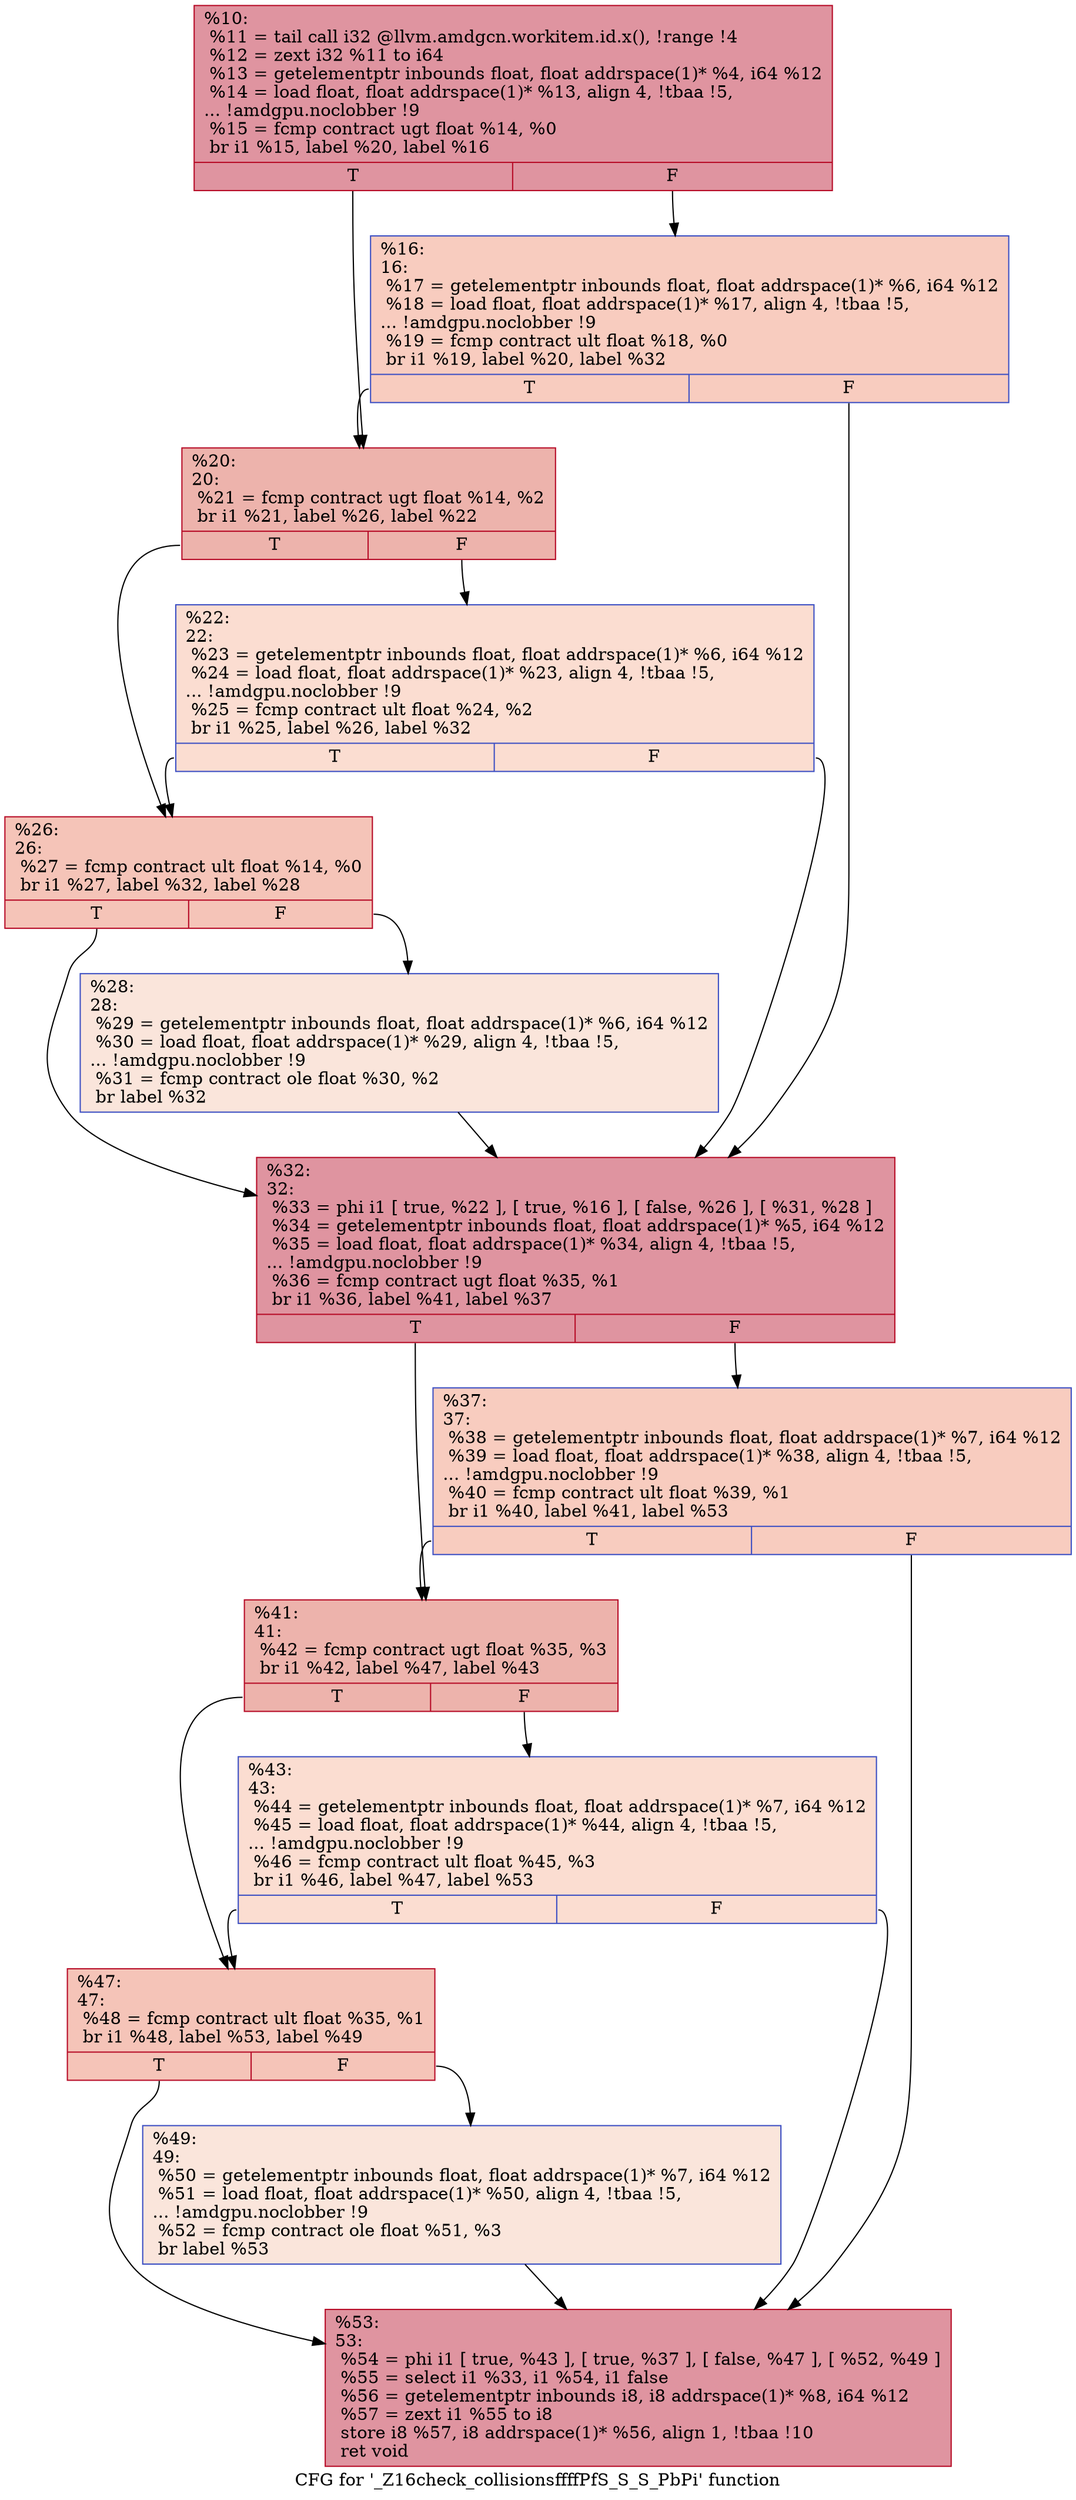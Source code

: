 digraph "CFG for '_Z16check_collisionsffffPfS_S_S_PbPi' function" {
	label="CFG for '_Z16check_collisionsffffPfS_S_S_PbPi' function";

	Node0x5713f00 [shape=record,color="#b70d28ff", style=filled, fillcolor="#b70d2870",label="{%10:\l  %11 = tail call i32 @llvm.amdgcn.workitem.id.x(), !range !4\l  %12 = zext i32 %11 to i64\l  %13 = getelementptr inbounds float, float addrspace(1)* %4, i64 %12\l  %14 = load float, float addrspace(1)* %13, align 4, !tbaa !5,\l... !amdgpu.noclobber !9\l  %15 = fcmp contract ugt float %14, %0\l  br i1 %15, label %20, label %16\l|{<s0>T|<s1>F}}"];
	Node0x5713f00:s0 -> Node0x5715d20;
	Node0x5713f00:s1 -> Node0x5715db0;
	Node0x5715db0 [shape=record,color="#3d50c3ff", style=filled, fillcolor="#f08b6e70",label="{%16:\l16:                                               \l  %17 = getelementptr inbounds float, float addrspace(1)* %6, i64 %12\l  %18 = load float, float addrspace(1)* %17, align 4, !tbaa !5,\l... !amdgpu.noclobber !9\l  %19 = fcmp contract ult float %18, %0\l  br i1 %19, label %20, label %32\l|{<s0>T|<s1>F}}"];
	Node0x5715db0:s0 -> Node0x5715d20;
	Node0x5715db0:s1 -> Node0x5716d50;
	Node0x5715d20 [shape=record,color="#b70d28ff", style=filled, fillcolor="#d6524470",label="{%20:\l20:                                               \l  %21 = fcmp contract ugt float %14, %2\l  br i1 %21, label %26, label %22\l|{<s0>T|<s1>F}}"];
	Node0x5715d20:s0 -> Node0x5716f20;
	Node0x5715d20:s1 -> Node0x5716f70;
	Node0x5716f70 [shape=record,color="#3d50c3ff", style=filled, fillcolor="#f7b39670",label="{%22:\l22:                                               \l  %23 = getelementptr inbounds float, float addrspace(1)* %6, i64 %12\l  %24 = load float, float addrspace(1)* %23, align 4, !tbaa !5,\l... !amdgpu.noclobber !9\l  %25 = fcmp contract ult float %24, %2\l  br i1 %25, label %26, label %32\l|{<s0>T|<s1>F}}"];
	Node0x5716f70:s0 -> Node0x5716f20;
	Node0x5716f70:s1 -> Node0x5716d50;
	Node0x5716f20 [shape=record,color="#b70d28ff", style=filled, fillcolor="#e97a5f70",label="{%26:\l26:                                               \l  %27 = fcmp contract ult float %14, %0\l  br i1 %27, label %32, label %28\l|{<s0>T|<s1>F}}"];
	Node0x5716f20:s0 -> Node0x5716d50;
	Node0x5716f20:s1 -> Node0x57173c0;
	Node0x57173c0 [shape=record,color="#3d50c3ff", style=filled, fillcolor="#f4c5ad70",label="{%28:\l28:                                               \l  %29 = getelementptr inbounds float, float addrspace(1)* %6, i64 %12\l  %30 = load float, float addrspace(1)* %29, align 4, !tbaa !5,\l... !amdgpu.noclobber !9\l  %31 = fcmp contract ole float %30, %2\l  br label %32\l}"];
	Node0x57173c0 -> Node0x5716d50;
	Node0x5716d50 [shape=record,color="#b70d28ff", style=filled, fillcolor="#b70d2870",label="{%32:\l32:                                               \l  %33 = phi i1 [ true, %22 ], [ true, %16 ], [ false, %26 ], [ %31, %28 ]\l  %34 = getelementptr inbounds float, float addrspace(1)* %5, i64 %12\l  %35 = load float, float addrspace(1)* %34, align 4, !tbaa !5,\l... !amdgpu.noclobber !9\l  %36 = fcmp contract ugt float %35, %1\l  br i1 %36, label %41, label %37\l|{<s0>T|<s1>F}}"];
	Node0x5716d50:s0 -> Node0x5718100;
	Node0x5716d50:s1 -> Node0x5718190;
	Node0x5718190 [shape=record,color="#3d50c3ff", style=filled, fillcolor="#f08b6e70",label="{%37:\l37:                                               \l  %38 = getelementptr inbounds float, float addrspace(1)* %7, i64 %12\l  %39 = load float, float addrspace(1)* %38, align 4, !tbaa !5,\l... !amdgpu.noclobber !9\l  %40 = fcmp contract ult float %39, %1\l  br i1 %40, label %41, label %53\l|{<s0>T|<s1>F}}"];
	Node0x5718190:s0 -> Node0x5718100;
	Node0x5718190:s1 -> Node0x5718470;
	Node0x5718100 [shape=record,color="#b70d28ff", style=filled, fillcolor="#d6524470",label="{%41:\l41:                                               \l  %42 = fcmp contract ugt float %35, %3\l  br i1 %42, label %47, label %43\l|{<s0>T|<s1>F}}"];
	Node0x5718100:s0 -> Node0x5718640;
	Node0x5718100:s1 -> Node0x5718690;
	Node0x5718690 [shape=record,color="#3d50c3ff", style=filled, fillcolor="#f7b39670",label="{%43:\l43:                                               \l  %44 = getelementptr inbounds float, float addrspace(1)* %7, i64 %12\l  %45 = load float, float addrspace(1)* %44, align 4, !tbaa !5,\l... !amdgpu.noclobber !9\l  %46 = fcmp contract ult float %45, %3\l  br i1 %46, label %47, label %53\l|{<s0>T|<s1>F}}"];
	Node0x5718690:s0 -> Node0x5718640;
	Node0x5718690:s1 -> Node0x5718470;
	Node0x5718640 [shape=record,color="#b70d28ff", style=filled, fillcolor="#e97a5f70",label="{%47:\l47:                                               \l  %48 = fcmp contract ult float %35, %1\l  br i1 %48, label %53, label %49\l|{<s0>T|<s1>F}}"];
	Node0x5718640:s0 -> Node0x5718470;
	Node0x5718640:s1 -> Node0x5718ab0;
	Node0x5718ab0 [shape=record,color="#3d50c3ff", style=filled, fillcolor="#f4c5ad70",label="{%49:\l49:                                               \l  %50 = getelementptr inbounds float, float addrspace(1)* %7, i64 %12\l  %51 = load float, float addrspace(1)* %50, align 4, !tbaa !5,\l... !amdgpu.noclobber !9\l  %52 = fcmp contract ole float %51, %3\l  br label %53\l}"];
	Node0x5718ab0 -> Node0x5718470;
	Node0x5718470 [shape=record,color="#b70d28ff", style=filled, fillcolor="#b70d2870",label="{%53:\l53:                                               \l  %54 = phi i1 [ true, %43 ], [ true, %37 ], [ false, %47 ], [ %52, %49 ]\l  %55 = select i1 %33, i1 %54, i1 false\l  %56 = getelementptr inbounds i8, i8 addrspace(1)* %8, i64 %12\l  %57 = zext i1 %55 to i8\l  store i8 %57, i8 addrspace(1)* %56, align 1, !tbaa !10\l  ret void\l}"];
}
